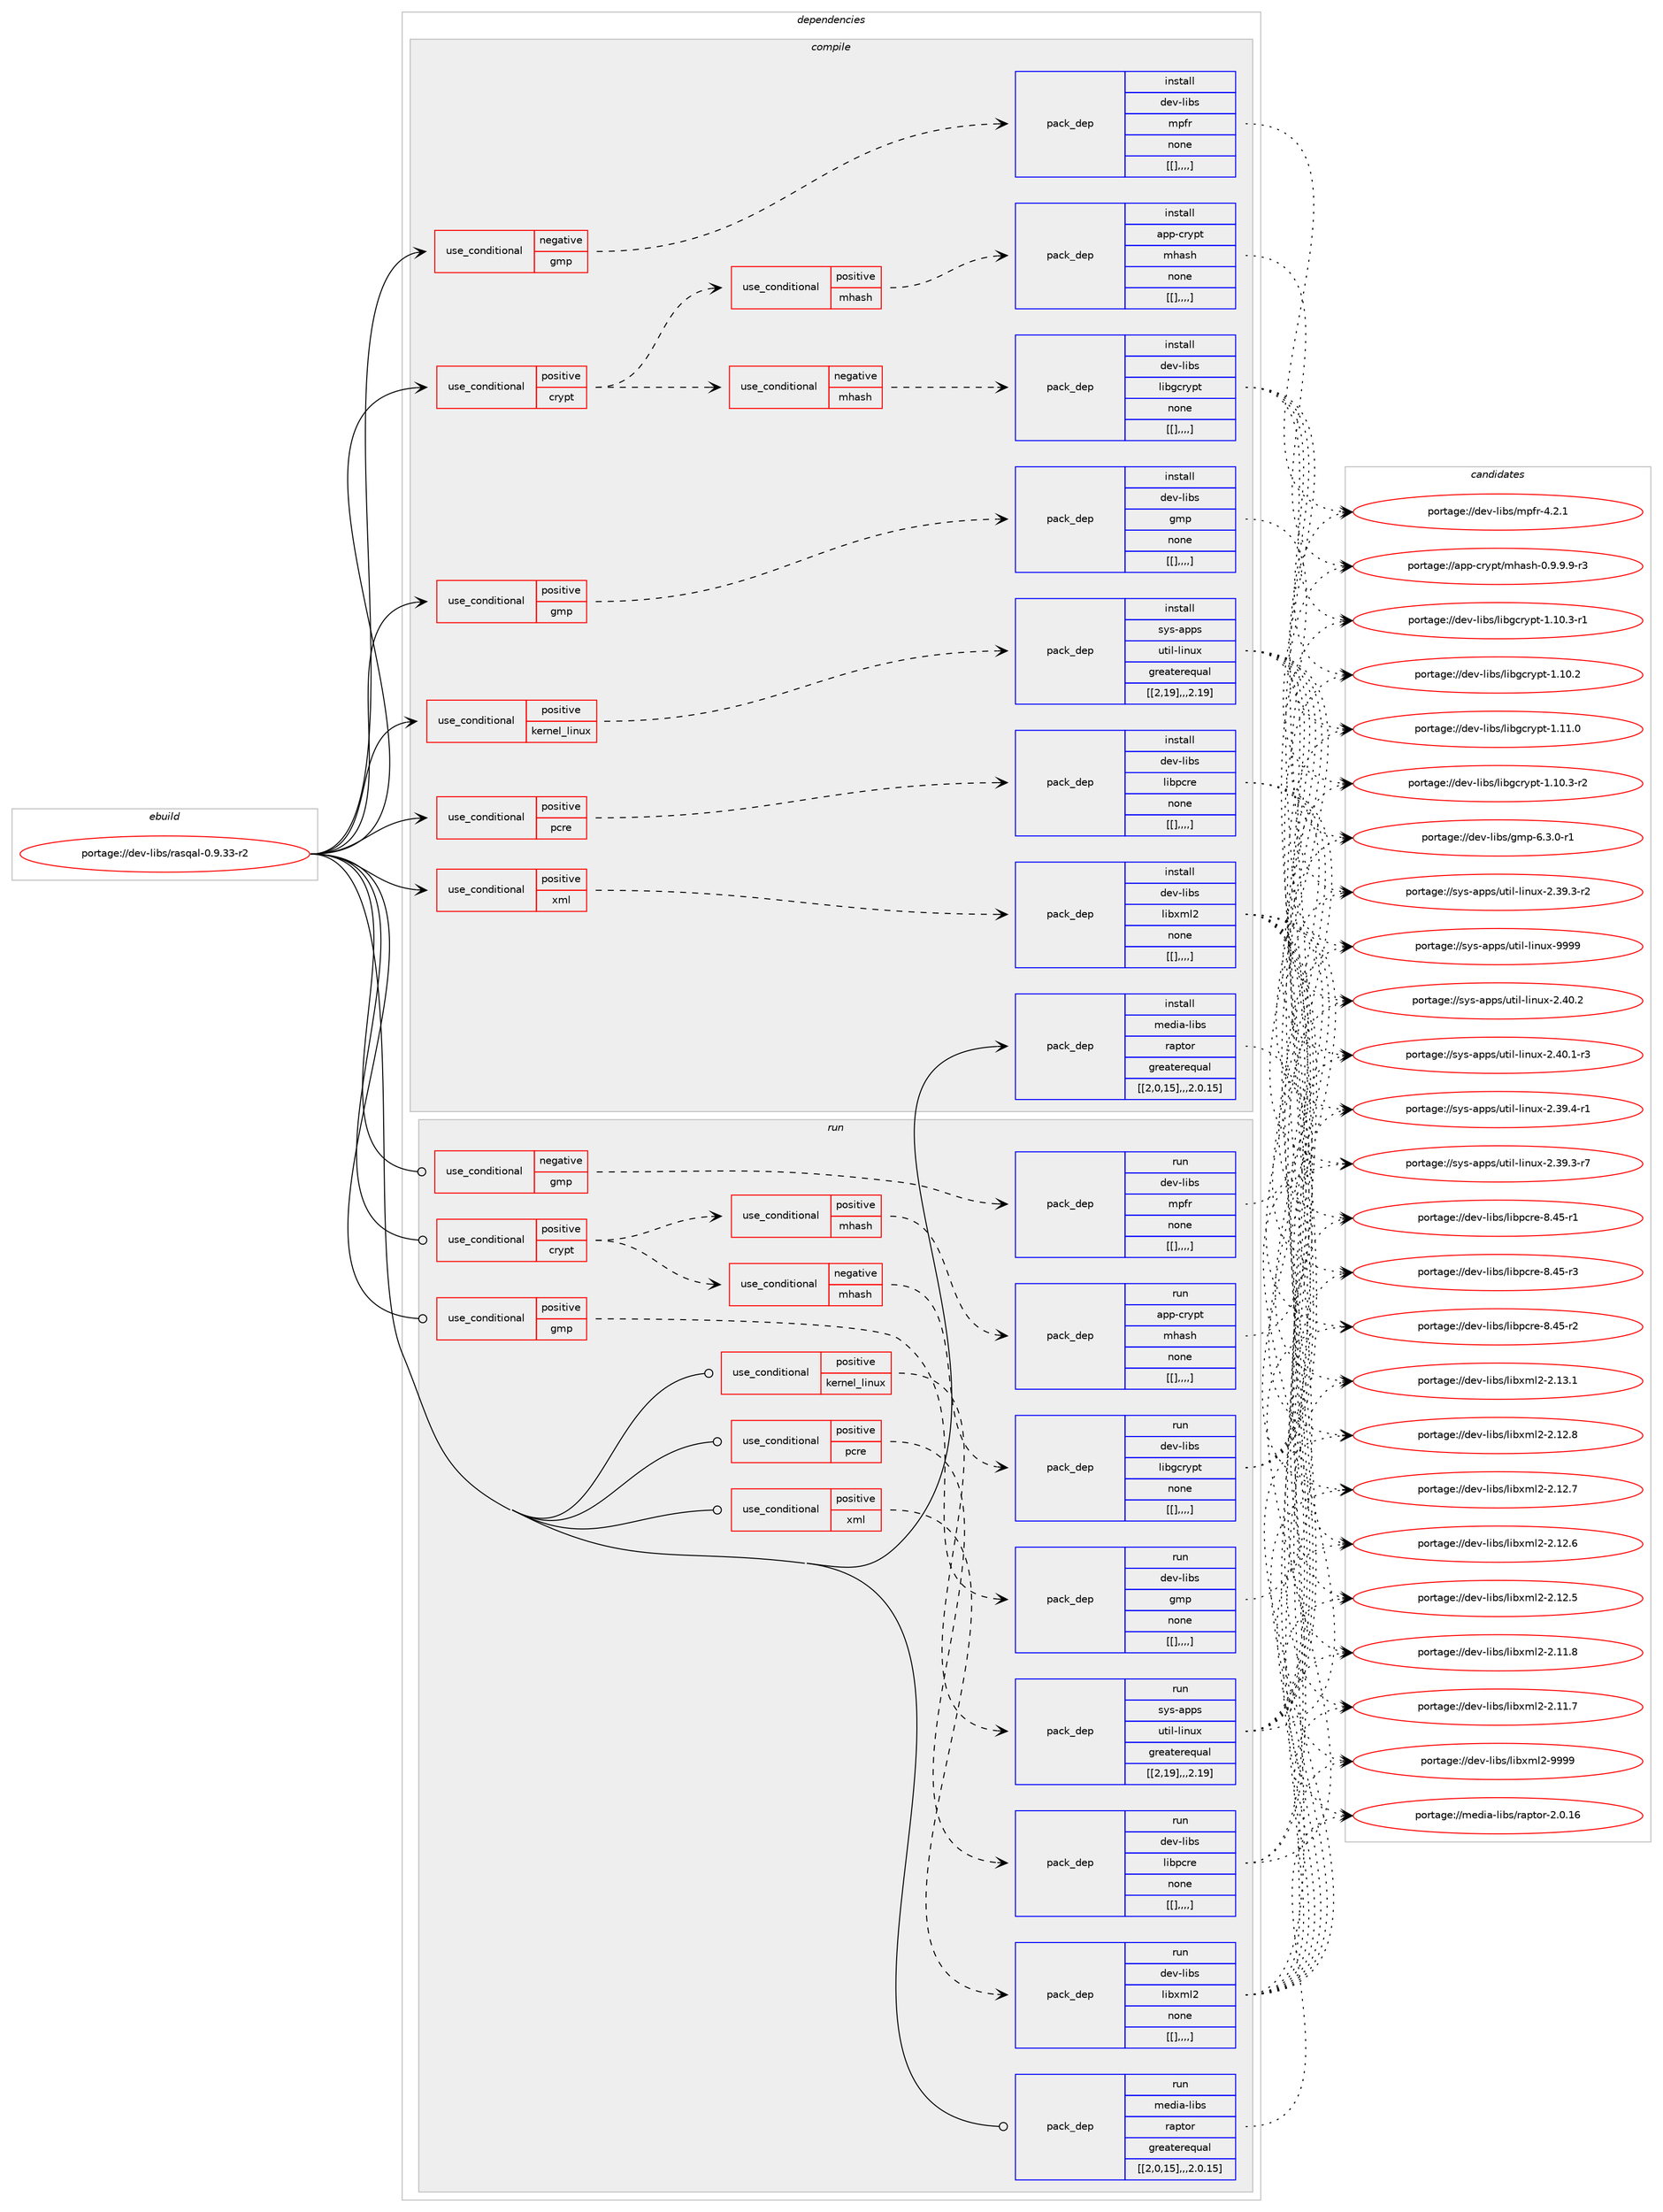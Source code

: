 digraph prolog {

# *************
# Graph options
# *************

newrank=true;
concentrate=true;
compound=true;
graph [rankdir=LR,fontname=Helvetica,fontsize=10,ranksep=1.5];#, ranksep=2.5, nodesep=0.2];
edge  [arrowhead=vee];
node  [fontname=Helvetica,fontsize=10];

# **********
# The ebuild
# **********

subgraph cluster_leftcol {
color=gray;
label=<<i>ebuild</i>>;
id [label="portage://dev-libs/rasqal-0.9.33-r2", color=red, width=4, href="../dev-libs/rasqal-0.9.33-r2.svg"];
}

# ****************
# The dependencies
# ****************

subgraph cluster_midcol {
color=gray;
label=<<i>dependencies</i>>;
subgraph cluster_compile {
fillcolor="#eeeeee";
style=filled;
label=<<i>compile</i>>;
subgraph cond28526 {
dependency114375 [label=<<TABLE BORDER="0" CELLBORDER="1" CELLSPACING="0" CELLPADDING="4"><TR><TD ROWSPAN="3" CELLPADDING="10">use_conditional</TD></TR><TR><TD>negative</TD></TR><TR><TD>gmp</TD></TR></TABLE>>, shape=none, color=red];
subgraph pack84681 {
dependency114376 [label=<<TABLE BORDER="0" CELLBORDER="1" CELLSPACING="0" CELLPADDING="4" WIDTH="220"><TR><TD ROWSPAN="6" CELLPADDING="30">pack_dep</TD></TR><TR><TD WIDTH="110">install</TD></TR><TR><TD>dev-libs</TD></TR><TR><TD>mpfr</TD></TR><TR><TD>none</TD></TR><TR><TD>[[],,,,]</TD></TR></TABLE>>, shape=none, color=blue];
}
dependency114375:e -> dependency114376:w [weight=20,style="dashed",arrowhead="vee"];
}
id:e -> dependency114375:w [weight=20,style="solid",arrowhead="vee"];
subgraph cond28527 {
dependency114377 [label=<<TABLE BORDER="0" CELLBORDER="1" CELLSPACING="0" CELLPADDING="4"><TR><TD ROWSPAN="3" CELLPADDING="10">use_conditional</TD></TR><TR><TD>positive</TD></TR><TR><TD>crypt</TD></TR></TABLE>>, shape=none, color=red];
subgraph cond28528 {
dependency114378 [label=<<TABLE BORDER="0" CELLBORDER="1" CELLSPACING="0" CELLPADDING="4"><TR><TD ROWSPAN="3" CELLPADDING="10">use_conditional</TD></TR><TR><TD>negative</TD></TR><TR><TD>mhash</TD></TR></TABLE>>, shape=none, color=red];
subgraph pack84682 {
dependency114379 [label=<<TABLE BORDER="0" CELLBORDER="1" CELLSPACING="0" CELLPADDING="4" WIDTH="220"><TR><TD ROWSPAN="6" CELLPADDING="30">pack_dep</TD></TR><TR><TD WIDTH="110">install</TD></TR><TR><TD>dev-libs</TD></TR><TR><TD>libgcrypt</TD></TR><TR><TD>none</TD></TR><TR><TD>[[],,,,]</TD></TR></TABLE>>, shape=none, color=blue];
}
dependency114378:e -> dependency114379:w [weight=20,style="dashed",arrowhead="vee"];
}
dependency114377:e -> dependency114378:w [weight=20,style="dashed",arrowhead="vee"];
subgraph cond28529 {
dependency114380 [label=<<TABLE BORDER="0" CELLBORDER="1" CELLSPACING="0" CELLPADDING="4"><TR><TD ROWSPAN="3" CELLPADDING="10">use_conditional</TD></TR><TR><TD>positive</TD></TR><TR><TD>mhash</TD></TR></TABLE>>, shape=none, color=red];
subgraph pack84683 {
dependency114381 [label=<<TABLE BORDER="0" CELLBORDER="1" CELLSPACING="0" CELLPADDING="4" WIDTH="220"><TR><TD ROWSPAN="6" CELLPADDING="30">pack_dep</TD></TR><TR><TD WIDTH="110">install</TD></TR><TR><TD>app-crypt</TD></TR><TR><TD>mhash</TD></TR><TR><TD>none</TD></TR><TR><TD>[[],,,,]</TD></TR></TABLE>>, shape=none, color=blue];
}
dependency114380:e -> dependency114381:w [weight=20,style="dashed",arrowhead="vee"];
}
dependency114377:e -> dependency114380:w [weight=20,style="dashed",arrowhead="vee"];
}
id:e -> dependency114377:w [weight=20,style="solid",arrowhead="vee"];
subgraph cond28530 {
dependency114382 [label=<<TABLE BORDER="0" CELLBORDER="1" CELLSPACING="0" CELLPADDING="4"><TR><TD ROWSPAN="3" CELLPADDING="10">use_conditional</TD></TR><TR><TD>positive</TD></TR><TR><TD>gmp</TD></TR></TABLE>>, shape=none, color=red];
subgraph pack84684 {
dependency114383 [label=<<TABLE BORDER="0" CELLBORDER="1" CELLSPACING="0" CELLPADDING="4" WIDTH="220"><TR><TD ROWSPAN="6" CELLPADDING="30">pack_dep</TD></TR><TR><TD WIDTH="110">install</TD></TR><TR><TD>dev-libs</TD></TR><TR><TD>gmp</TD></TR><TR><TD>none</TD></TR><TR><TD>[[],,,,]</TD></TR></TABLE>>, shape=none, color=blue];
}
dependency114382:e -> dependency114383:w [weight=20,style="dashed",arrowhead="vee"];
}
id:e -> dependency114382:w [weight=20,style="solid",arrowhead="vee"];
subgraph cond28531 {
dependency114384 [label=<<TABLE BORDER="0" CELLBORDER="1" CELLSPACING="0" CELLPADDING="4"><TR><TD ROWSPAN="3" CELLPADDING="10">use_conditional</TD></TR><TR><TD>positive</TD></TR><TR><TD>kernel_linux</TD></TR></TABLE>>, shape=none, color=red];
subgraph pack84685 {
dependency114385 [label=<<TABLE BORDER="0" CELLBORDER="1" CELLSPACING="0" CELLPADDING="4" WIDTH="220"><TR><TD ROWSPAN="6" CELLPADDING="30">pack_dep</TD></TR><TR><TD WIDTH="110">install</TD></TR><TR><TD>sys-apps</TD></TR><TR><TD>util-linux</TD></TR><TR><TD>greaterequal</TD></TR><TR><TD>[[2,19],,,2.19]</TD></TR></TABLE>>, shape=none, color=blue];
}
dependency114384:e -> dependency114385:w [weight=20,style="dashed",arrowhead="vee"];
}
id:e -> dependency114384:w [weight=20,style="solid",arrowhead="vee"];
subgraph cond28532 {
dependency114386 [label=<<TABLE BORDER="0" CELLBORDER="1" CELLSPACING="0" CELLPADDING="4"><TR><TD ROWSPAN="3" CELLPADDING="10">use_conditional</TD></TR><TR><TD>positive</TD></TR><TR><TD>pcre</TD></TR></TABLE>>, shape=none, color=red];
subgraph pack84686 {
dependency114387 [label=<<TABLE BORDER="0" CELLBORDER="1" CELLSPACING="0" CELLPADDING="4" WIDTH="220"><TR><TD ROWSPAN="6" CELLPADDING="30">pack_dep</TD></TR><TR><TD WIDTH="110">install</TD></TR><TR><TD>dev-libs</TD></TR><TR><TD>libpcre</TD></TR><TR><TD>none</TD></TR><TR><TD>[[],,,,]</TD></TR></TABLE>>, shape=none, color=blue];
}
dependency114386:e -> dependency114387:w [weight=20,style="dashed",arrowhead="vee"];
}
id:e -> dependency114386:w [weight=20,style="solid",arrowhead="vee"];
subgraph cond28533 {
dependency114388 [label=<<TABLE BORDER="0" CELLBORDER="1" CELLSPACING="0" CELLPADDING="4"><TR><TD ROWSPAN="3" CELLPADDING="10">use_conditional</TD></TR><TR><TD>positive</TD></TR><TR><TD>xml</TD></TR></TABLE>>, shape=none, color=red];
subgraph pack84687 {
dependency114389 [label=<<TABLE BORDER="0" CELLBORDER="1" CELLSPACING="0" CELLPADDING="4" WIDTH="220"><TR><TD ROWSPAN="6" CELLPADDING="30">pack_dep</TD></TR><TR><TD WIDTH="110">install</TD></TR><TR><TD>dev-libs</TD></TR><TR><TD>libxml2</TD></TR><TR><TD>none</TD></TR><TR><TD>[[],,,,]</TD></TR></TABLE>>, shape=none, color=blue];
}
dependency114388:e -> dependency114389:w [weight=20,style="dashed",arrowhead="vee"];
}
id:e -> dependency114388:w [weight=20,style="solid",arrowhead="vee"];
subgraph pack84688 {
dependency114390 [label=<<TABLE BORDER="0" CELLBORDER="1" CELLSPACING="0" CELLPADDING="4" WIDTH="220"><TR><TD ROWSPAN="6" CELLPADDING="30">pack_dep</TD></TR><TR><TD WIDTH="110">install</TD></TR><TR><TD>media-libs</TD></TR><TR><TD>raptor</TD></TR><TR><TD>greaterequal</TD></TR><TR><TD>[[2,0,15],,,2.0.15]</TD></TR></TABLE>>, shape=none, color=blue];
}
id:e -> dependency114390:w [weight=20,style="solid",arrowhead="vee"];
}
subgraph cluster_compileandrun {
fillcolor="#eeeeee";
style=filled;
label=<<i>compile and run</i>>;
}
subgraph cluster_run {
fillcolor="#eeeeee";
style=filled;
label=<<i>run</i>>;
subgraph cond28534 {
dependency114391 [label=<<TABLE BORDER="0" CELLBORDER="1" CELLSPACING="0" CELLPADDING="4"><TR><TD ROWSPAN="3" CELLPADDING="10">use_conditional</TD></TR><TR><TD>negative</TD></TR><TR><TD>gmp</TD></TR></TABLE>>, shape=none, color=red];
subgraph pack84689 {
dependency114392 [label=<<TABLE BORDER="0" CELLBORDER="1" CELLSPACING="0" CELLPADDING="4" WIDTH="220"><TR><TD ROWSPAN="6" CELLPADDING="30">pack_dep</TD></TR><TR><TD WIDTH="110">run</TD></TR><TR><TD>dev-libs</TD></TR><TR><TD>mpfr</TD></TR><TR><TD>none</TD></TR><TR><TD>[[],,,,]</TD></TR></TABLE>>, shape=none, color=blue];
}
dependency114391:e -> dependency114392:w [weight=20,style="dashed",arrowhead="vee"];
}
id:e -> dependency114391:w [weight=20,style="solid",arrowhead="odot"];
subgraph cond28535 {
dependency114393 [label=<<TABLE BORDER="0" CELLBORDER="1" CELLSPACING="0" CELLPADDING="4"><TR><TD ROWSPAN="3" CELLPADDING="10">use_conditional</TD></TR><TR><TD>positive</TD></TR><TR><TD>crypt</TD></TR></TABLE>>, shape=none, color=red];
subgraph cond28536 {
dependency114394 [label=<<TABLE BORDER="0" CELLBORDER="1" CELLSPACING="0" CELLPADDING="4"><TR><TD ROWSPAN="3" CELLPADDING="10">use_conditional</TD></TR><TR><TD>negative</TD></TR><TR><TD>mhash</TD></TR></TABLE>>, shape=none, color=red];
subgraph pack84690 {
dependency114395 [label=<<TABLE BORDER="0" CELLBORDER="1" CELLSPACING="0" CELLPADDING="4" WIDTH="220"><TR><TD ROWSPAN="6" CELLPADDING="30">pack_dep</TD></TR><TR><TD WIDTH="110">run</TD></TR><TR><TD>dev-libs</TD></TR><TR><TD>libgcrypt</TD></TR><TR><TD>none</TD></TR><TR><TD>[[],,,,]</TD></TR></TABLE>>, shape=none, color=blue];
}
dependency114394:e -> dependency114395:w [weight=20,style="dashed",arrowhead="vee"];
}
dependency114393:e -> dependency114394:w [weight=20,style="dashed",arrowhead="vee"];
subgraph cond28537 {
dependency114396 [label=<<TABLE BORDER="0" CELLBORDER="1" CELLSPACING="0" CELLPADDING="4"><TR><TD ROWSPAN="3" CELLPADDING="10">use_conditional</TD></TR><TR><TD>positive</TD></TR><TR><TD>mhash</TD></TR></TABLE>>, shape=none, color=red];
subgraph pack84691 {
dependency114397 [label=<<TABLE BORDER="0" CELLBORDER="1" CELLSPACING="0" CELLPADDING="4" WIDTH="220"><TR><TD ROWSPAN="6" CELLPADDING="30">pack_dep</TD></TR><TR><TD WIDTH="110">run</TD></TR><TR><TD>app-crypt</TD></TR><TR><TD>mhash</TD></TR><TR><TD>none</TD></TR><TR><TD>[[],,,,]</TD></TR></TABLE>>, shape=none, color=blue];
}
dependency114396:e -> dependency114397:w [weight=20,style="dashed",arrowhead="vee"];
}
dependency114393:e -> dependency114396:w [weight=20,style="dashed",arrowhead="vee"];
}
id:e -> dependency114393:w [weight=20,style="solid",arrowhead="odot"];
subgraph cond28538 {
dependency114398 [label=<<TABLE BORDER="0" CELLBORDER="1" CELLSPACING="0" CELLPADDING="4"><TR><TD ROWSPAN="3" CELLPADDING="10">use_conditional</TD></TR><TR><TD>positive</TD></TR><TR><TD>gmp</TD></TR></TABLE>>, shape=none, color=red];
subgraph pack84692 {
dependency114399 [label=<<TABLE BORDER="0" CELLBORDER="1" CELLSPACING="0" CELLPADDING="4" WIDTH="220"><TR><TD ROWSPAN="6" CELLPADDING="30">pack_dep</TD></TR><TR><TD WIDTH="110">run</TD></TR><TR><TD>dev-libs</TD></TR><TR><TD>gmp</TD></TR><TR><TD>none</TD></TR><TR><TD>[[],,,,]</TD></TR></TABLE>>, shape=none, color=blue];
}
dependency114398:e -> dependency114399:w [weight=20,style="dashed",arrowhead="vee"];
}
id:e -> dependency114398:w [weight=20,style="solid",arrowhead="odot"];
subgraph cond28539 {
dependency114400 [label=<<TABLE BORDER="0" CELLBORDER="1" CELLSPACING="0" CELLPADDING="4"><TR><TD ROWSPAN="3" CELLPADDING="10">use_conditional</TD></TR><TR><TD>positive</TD></TR><TR><TD>kernel_linux</TD></TR></TABLE>>, shape=none, color=red];
subgraph pack84693 {
dependency114401 [label=<<TABLE BORDER="0" CELLBORDER="1" CELLSPACING="0" CELLPADDING="4" WIDTH="220"><TR><TD ROWSPAN="6" CELLPADDING="30">pack_dep</TD></TR><TR><TD WIDTH="110">run</TD></TR><TR><TD>sys-apps</TD></TR><TR><TD>util-linux</TD></TR><TR><TD>greaterequal</TD></TR><TR><TD>[[2,19],,,2.19]</TD></TR></TABLE>>, shape=none, color=blue];
}
dependency114400:e -> dependency114401:w [weight=20,style="dashed",arrowhead="vee"];
}
id:e -> dependency114400:w [weight=20,style="solid",arrowhead="odot"];
subgraph cond28540 {
dependency114402 [label=<<TABLE BORDER="0" CELLBORDER="1" CELLSPACING="0" CELLPADDING="4"><TR><TD ROWSPAN="3" CELLPADDING="10">use_conditional</TD></TR><TR><TD>positive</TD></TR><TR><TD>pcre</TD></TR></TABLE>>, shape=none, color=red];
subgraph pack84694 {
dependency114403 [label=<<TABLE BORDER="0" CELLBORDER="1" CELLSPACING="0" CELLPADDING="4" WIDTH="220"><TR><TD ROWSPAN="6" CELLPADDING="30">pack_dep</TD></TR><TR><TD WIDTH="110">run</TD></TR><TR><TD>dev-libs</TD></TR><TR><TD>libpcre</TD></TR><TR><TD>none</TD></TR><TR><TD>[[],,,,]</TD></TR></TABLE>>, shape=none, color=blue];
}
dependency114402:e -> dependency114403:w [weight=20,style="dashed",arrowhead="vee"];
}
id:e -> dependency114402:w [weight=20,style="solid",arrowhead="odot"];
subgraph cond28541 {
dependency114404 [label=<<TABLE BORDER="0" CELLBORDER="1" CELLSPACING="0" CELLPADDING="4"><TR><TD ROWSPAN="3" CELLPADDING="10">use_conditional</TD></TR><TR><TD>positive</TD></TR><TR><TD>xml</TD></TR></TABLE>>, shape=none, color=red];
subgraph pack84695 {
dependency114405 [label=<<TABLE BORDER="0" CELLBORDER="1" CELLSPACING="0" CELLPADDING="4" WIDTH="220"><TR><TD ROWSPAN="6" CELLPADDING="30">pack_dep</TD></TR><TR><TD WIDTH="110">run</TD></TR><TR><TD>dev-libs</TD></TR><TR><TD>libxml2</TD></TR><TR><TD>none</TD></TR><TR><TD>[[],,,,]</TD></TR></TABLE>>, shape=none, color=blue];
}
dependency114404:e -> dependency114405:w [weight=20,style="dashed",arrowhead="vee"];
}
id:e -> dependency114404:w [weight=20,style="solid",arrowhead="odot"];
subgraph pack84696 {
dependency114406 [label=<<TABLE BORDER="0" CELLBORDER="1" CELLSPACING="0" CELLPADDING="4" WIDTH="220"><TR><TD ROWSPAN="6" CELLPADDING="30">pack_dep</TD></TR><TR><TD WIDTH="110">run</TD></TR><TR><TD>media-libs</TD></TR><TR><TD>raptor</TD></TR><TR><TD>greaterequal</TD></TR><TR><TD>[[2,0,15],,,2.0.15]</TD></TR></TABLE>>, shape=none, color=blue];
}
id:e -> dependency114406:w [weight=20,style="solid",arrowhead="odot"];
}
}

# **************
# The candidates
# **************

subgraph cluster_choices {
rank=same;
color=gray;
label=<<i>candidates</i>>;

subgraph choice84681 {
color=black;
nodesep=1;
choice100101118451081059811547109112102114455246504649 [label="portage://dev-libs/mpfr-4.2.1", color=red, width=4,href="../dev-libs/mpfr-4.2.1.svg"];
dependency114376:e -> choice100101118451081059811547109112102114455246504649:w [style=dotted,weight="100"];
}
subgraph choice84682 {
color=black;
nodesep=1;
choice100101118451081059811547108105981039911412111211645494649494648 [label="portage://dev-libs/libgcrypt-1.11.0", color=red, width=4,href="../dev-libs/libgcrypt-1.11.0.svg"];
choice1001011184510810598115471081059810399114121112116454946494846514511450 [label="portage://dev-libs/libgcrypt-1.10.3-r2", color=red, width=4,href="../dev-libs/libgcrypt-1.10.3-r2.svg"];
choice1001011184510810598115471081059810399114121112116454946494846514511449 [label="portage://dev-libs/libgcrypt-1.10.3-r1", color=red, width=4,href="../dev-libs/libgcrypt-1.10.3-r1.svg"];
choice100101118451081059811547108105981039911412111211645494649484650 [label="portage://dev-libs/libgcrypt-1.10.2", color=red, width=4,href="../dev-libs/libgcrypt-1.10.2.svg"];
dependency114379:e -> choice100101118451081059811547108105981039911412111211645494649494648:w [style=dotted,weight="100"];
dependency114379:e -> choice1001011184510810598115471081059810399114121112116454946494846514511450:w [style=dotted,weight="100"];
dependency114379:e -> choice1001011184510810598115471081059810399114121112116454946494846514511449:w [style=dotted,weight="100"];
dependency114379:e -> choice100101118451081059811547108105981039911412111211645494649484650:w [style=dotted,weight="100"];
}
subgraph choice84683 {
color=black;
nodesep=1;
choice971121124599114121112116471091049711510445484657465746574511451 [label="portage://app-crypt/mhash-0.9.9.9-r3", color=red, width=4,href="../app-crypt/mhash-0.9.9.9-r3.svg"];
dependency114381:e -> choice971121124599114121112116471091049711510445484657465746574511451:w [style=dotted,weight="100"];
}
subgraph choice84684 {
color=black;
nodesep=1;
choice1001011184510810598115471031091124554465146484511449 [label="portage://dev-libs/gmp-6.3.0-r1", color=red, width=4,href="../dev-libs/gmp-6.3.0-r1.svg"];
dependency114383:e -> choice1001011184510810598115471031091124554465146484511449:w [style=dotted,weight="100"];
}
subgraph choice84685 {
color=black;
nodesep=1;
choice115121115459711211211547117116105108451081051101171204557575757 [label="portage://sys-apps/util-linux-9999", color=red, width=4,href="../sys-apps/util-linux-9999.svg"];
choice1151211154597112112115471171161051084510810511011712045504652484650 [label="portage://sys-apps/util-linux-2.40.2", color=red, width=4,href="../sys-apps/util-linux-2.40.2.svg"];
choice11512111545971121121154711711610510845108105110117120455046524846494511451 [label="portage://sys-apps/util-linux-2.40.1-r3", color=red, width=4,href="../sys-apps/util-linux-2.40.1-r3.svg"];
choice11512111545971121121154711711610510845108105110117120455046515746524511449 [label="portage://sys-apps/util-linux-2.39.4-r1", color=red, width=4,href="../sys-apps/util-linux-2.39.4-r1.svg"];
choice11512111545971121121154711711610510845108105110117120455046515746514511455 [label="portage://sys-apps/util-linux-2.39.3-r7", color=red, width=4,href="../sys-apps/util-linux-2.39.3-r7.svg"];
choice11512111545971121121154711711610510845108105110117120455046515746514511450 [label="portage://sys-apps/util-linux-2.39.3-r2", color=red, width=4,href="../sys-apps/util-linux-2.39.3-r2.svg"];
dependency114385:e -> choice115121115459711211211547117116105108451081051101171204557575757:w [style=dotted,weight="100"];
dependency114385:e -> choice1151211154597112112115471171161051084510810511011712045504652484650:w [style=dotted,weight="100"];
dependency114385:e -> choice11512111545971121121154711711610510845108105110117120455046524846494511451:w [style=dotted,weight="100"];
dependency114385:e -> choice11512111545971121121154711711610510845108105110117120455046515746524511449:w [style=dotted,weight="100"];
dependency114385:e -> choice11512111545971121121154711711610510845108105110117120455046515746514511455:w [style=dotted,weight="100"];
dependency114385:e -> choice11512111545971121121154711711610510845108105110117120455046515746514511450:w [style=dotted,weight="100"];
}
subgraph choice84686 {
color=black;
nodesep=1;
choice100101118451081059811547108105981129911410145564652534511451 [label="portage://dev-libs/libpcre-8.45-r3", color=red, width=4,href="../dev-libs/libpcre-8.45-r3.svg"];
choice100101118451081059811547108105981129911410145564652534511450 [label="portage://dev-libs/libpcre-8.45-r2", color=red, width=4,href="../dev-libs/libpcre-8.45-r2.svg"];
choice100101118451081059811547108105981129911410145564652534511449 [label="portage://dev-libs/libpcre-8.45-r1", color=red, width=4,href="../dev-libs/libpcre-8.45-r1.svg"];
dependency114387:e -> choice100101118451081059811547108105981129911410145564652534511451:w [style=dotted,weight="100"];
dependency114387:e -> choice100101118451081059811547108105981129911410145564652534511450:w [style=dotted,weight="100"];
dependency114387:e -> choice100101118451081059811547108105981129911410145564652534511449:w [style=dotted,weight="100"];
}
subgraph choice84687 {
color=black;
nodesep=1;
choice10010111845108105981154710810598120109108504557575757 [label="portage://dev-libs/libxml2-9999", color=red, width=4,href="../dev-libs/libxml2-9999.svg"];
choice100101118451081059811547108105981201091085045504649514649 [label="portage://dev-libs/libxml2-2.13.1", color=red, width=4,href="../dev-libs/libxml2-2.13.1.svg"];
choice100101118451081059811547108105981201091085045504649504656 [label="portage://dev-libs/libxml2-2.12.8", color=red, width=4,href="../dev-libs/libxml2-2.12.8.svg"];
choice100101118451081059811547108105981201091085045504649504655 [label="portage://dev-libs/libxml2-2.12.7", color=red, width=4,href="../dev-libs/libxml2-2.12.7.svg"];
choice100101118451081059811547108105981201091085045504649504654 [label="portage://dev-libs/libxml2-2.12.6", color=red, width=4,href="../dev-libs/libxml2-2.12.6.svg"];
choice100101118451081059811547108105981201091085045504649504653 [label="portage://dev-libs/libxml2-2.12.5", color=red, width=4,href="../dev-libs/libxml2-2.12.5.svg"];
choice100101118451081059811547108105981201091085045504649494656 [label="portage://dev-libs/libxml2-2.11.8", color=red, width=4,href="../dev-libs/libxml2-2.11.8.svg"];
choice100101118451081059811547108105981201091085045504649494655 [label="portage://dev-libs/libxml2-2.11.7", color=red, width=4,href="../dev-libs/libxml2-2.11.7.svg"];
dependency114389:e -> choice10010111845108105981154710810598120109108504557575757:w [style=dotted,weight="100"];
dependency114389:e -> choice100101118451081059811547108105981201091085045504649514649:w [style=dotted,weight="100"];
dependency114389:e -> choice100101118451081059811547108105981201091085045504649504656:w [style=dotted,weight="100"];
dependency114389:e -> choice100101118451081059811547108105981201091085045504649504655:w [style=dotted,weight="100"];
dependency114389:e -> choice100101118451081059811547108105981201091085045504649504654:w [style=dotted,weight="100"];
dependency114389:e -> choice100101118451081059811547108105981201091085045504649504653:w [style=dotted,weight="100"];
dependency114389:e -> choice100101118451081059811547108105981201091085045504649494656:w [style=dotted,weight="100"];
dependency114389:e -> choice100101118451081059811547108105981201091085045504649494655:w [style=dotted,weight="100"];
}
subgraph choice84688 {
color=black;
nodesep=1;
choice109101100105974510810598115471149711211611111445504648464954 [label="portage://media-libs/raptor-2.0.16", color=red, width=4,href="../media-libs/raptor-2.0.16.svg"];
dependency114390:e -> choice109101100105974510810598115471149711211611111445504648464954:w [style=dotted,weight="100"];
}
subgraph choice84689 {
color=black;
nodesep=1;
choice100101118451081059811547109112102114455246504649 [label="portage://dev-libs/mpfr-4.2.1", color=red, width=4,href="../dev-libs/mpfr-4.2.1.svg"];
dependency114392:e -> choice100101118451081059811547109112102114455246504649:w [style=dotted,weight="100"];
}
subgraph choice84690 {
color=black;
nodesep=1;
choice100101118451081059811547108105981039911412111211645494649494648 [label="portage://dev-libs/libgcrypt-1.11.0", color=red, width=4,href="../dev-libs/libgcrypt-1.11.0.svg"];
choice1001011184510810598115471081059810399114121112116454946494846514511450 [label="portage://dev-libs/libgcrypt-1.10.3-r2", color=red, width=4,href="../dev-libs/libgcrypt-1.10.3-r2.svg"];
choice1001011184510810598115471081059810399114121112116454946494846514511449 [label="portage://dev-libs/libgcrypt-1.10.3-r1", color=red, width=4,href="../dev-libs/libgcrypt-1.10.3-r1.svg"];
choice100101118451081059811547108105981039911412111211645494649484650 [label="portage://dev-libs/libgcrypt-1.10.2", color=red, width=4,href="../dev-libs/libgcrypt-1.10.2.svg"];
dependency114395:e -> choice100101118451081059811547108105981039911412111211645494649494648:w [style=dotted,weight="100"];
dependency114395:e -> choice1001011184510810598115471081059810399114121112116454946494846514511450:w [style=dotted,weight="100"];
dependency114395:e -> choice1001011184510810598115471081059810399114121112116454946494846514511449:w [style=dotted,weight="100"];
dependency114395:e -> choice100101118451081059811547108105981039911412111211645494649484650:w [style=dotted,weight="100"];
}
subgraph choice84691 {
color=black;
nodesep=1;
choice971121124599114121112116471091049711510445484657465746574511451 [label="portage://app-crypt/mhash-0.9.9.9-r3", color=red, width=4,href="../app-crypt/mhash-0.9.9.9-r3.svg"];
dependency114397:e -> choice971121124599114121112116471091049711510445484657465746574511451:w [style=dotted,weight="100"];
}
subgraph choice84692 {
color=black;
nodesep=1;
choice1001011184510810598115471031091124554465146484511449 [label="portage://dev-libs/gmp-6.3.0-r1", color=red, width=4,href="../dev-libs/gmp-6.3.0-r1.svg"];
dependency114399:e -> choice1001011184510810598115471031091124554465146484511449:w [style=dotted,weight="100"];
}
subgraph choice84693 {
color=black;
nodesep=1;
choice115121115459711211211547117116105108451081051101171204557575757 [label="portage://sys-apps/util-linux-9999", color=red, width=4,href="../sys-apps/util-linux-9999.svg"];
choice1151211154597112112115471171161051084510810511011712045504652484650 [label="portage://sys-apps/util-linux-2.40.2", color=red, width=4,href="../sys-apps/util-linux-2.40.2.svg"];
choice11512111545971121121154711711610510845108105110117120455046524846494511451 [label="portage://sys-apps/util-linux-2.40.1-r3", color=red, width=4,href="../sys-apps/util-linux-2.40.1-r3.svg"];
choice11512111545971121121154711711610510845108105110117120455046515746524511449 [label="portage://sys-apps/util-linux-2.39.4-r1", color=red, width=4,href="../sys-apps/util-linux-2.39.4-r1.svg"];
choice11512111545971121121154711711610510845108105110117120455046515746514511455 [label="portage://sys-apps/util-linux-2.39.3-r7", color=red, width=4,href="../sys-apps/util-linux-2.39.3-r7.svg"];
choice11512111545971121121154711711610510845108105110117120455046515746514511450 [label="portage://sys-apps/util-linux-2.39.3-r2", color=red, width=4,href="../sys-apps/util-linux-2.39.3-r2.svg"];
dependency114401:e -> choice115121115459711211211547117116105108451081051101171204557575757:w [style=dotted,weight="100"];
dependency114401:e -> choice1151211154597112112115471171161051084510810511011712045504652484650:w [style=dotted,weight="100"];
dependency114401:e -> choice11512111545971121121154711711610510845108105110117120455046524846494511451:w [style=dotted,weight="100"];
dependency114401:e -> choice11512111545971121121154711711610510845108105110117120455046515746524511449:w [style=dotted,weight="100"];
dependency114401:e -> choice11512111545971121121154711711610510845108105110117120455046515746514511455:w [style=dotted,weight="100"];
dependency114401:e -> choice11512111545971121121154711711610510845108105110117120455046515746514511450:w [style=dotted,weight="100"];
}
subgraph choice84694 {
color=black;
nodesep=1;
choice100101118451081059811547108105981129911410145564652534511451 [label="portage://dev-libs/libpcre-8.45-r3", color=red, width=4,href="../dev-libs/libpcre-8.45-r3.svg"];
choice100101118451081059811547108105981129911410145564652534511450 [label="portage://dev-libs/libpcre-8.45-r2", color=red, width=4,href="../dev-libs/libpcre-8.45-r2.svg"];
choice100101118451081059811547108105981129911410145564652534511449 [label="portage://dev-libs/libpcre-8.45-r1", color=red, width=4,href="../dev-libs/libpcre-8.45-r1.svg"];
dependency114403:e -> choice100101118451081059811547108105981129911410145564652534511451:w [style=dotted,weight="100"];
dependency114403:e -> choice100101118451081059811547108105981129911410145564652534511450:w [style=dotted,weight="100"];
dependency114403:e -> choice100101118451081059811547108105981129911410145564652534511449:w [style=dotted,weight="100"];
}
subgraph choice84695 {
color=black;
nodesep=1;
choice10010111845108105981154710810598120109108504557575757 [label="portage://dev-libs/libxml2-9999", color=red, width=4,href="../dev-libs/libxml2-9999.svg"];
choice100101118451081059811547108105981201091085045504649514649 [label="portage://dev-libs/libxml2-2.13.1", color=red, width=4,href="../dev-libs/libxml2-2.13.1.svg"];
choice100101118451081059811547108105981201091085045504649504656 [label="portage://dev-libs/libxml2-2.12.8", color=red, width=4,href="../dev-libs/libxml2-2.12.8.svg"];
choice100101118451081059811547108105981201091085045504649504655 [label="portage://dev-libs/libxml2-2.12.7", color=red, width=4,href="../dev-libs/libxml2-2.12.7.svg"];
choice100101118451081059811547108105981201091085045504649504654 [label="portage://dev-libs/libxml2-2.12.6", color=red, width=4,href="../dev-libs/libxml2-2.12.6.svg"];
choice100101118451081059811547108105981201091085045504649504653 [label="portage://dev-libs/libxml2-2.12.5", color=red, width=4,href="../dev-libs/libxml2-2.12.5.svg"];
choice100101118451081059811547108105981201091085045504649494656 [label="portage://dev-libs/libxml2-2.11.8", color=red, width=4,href="../dev-libs/libxml2-2.11.8.svg"];
choice100101118451081059811547108105981201091085045504649494655 [label="portage://dev-libs/libxml2-2.11.7", color=red, width=4,href="../dev-libs/libxml2-2.11.7.svg"];
dependency114405:e -> choice10010111845108105981154710810598120109108504557575757:w [style=dotted,weight="100"];
dependency114405:e -> choice100101118451081059811547108105981201091085045504649514649:w [style=dotted,weight="100"];
dependency114405:e -> choice100101118451081059811547108105981201091085045504649504656:w [style=dotted,weight="100"];
dependency114405:e -> choice100101118451081059811547108105981201091085045504649504655:w [style=dotted,weight="100"];
dependency114405:e -> choice100101118451081059811547108105981201091085045504649504654:w [style=dotted,weight="100"];
dependency114405:e -> choice100101118451081059811547108105981201091085045504649504653:w [style=dotted,weight="100"];
dependency114405:e -> choice100101118451081059811547108105981201091085045504649494656:w [style=dotted,weight="100"];
dependency114405:e -> choice100101118451081059811547108105981201091085045504649494655:w [style=dotted,weight="100"];
}
subgraph choice84696 {
color=black;
nodesep=1;
choice109101100105974510810598115471149711211611111445504648464954 [label="portage://media-libs/raptor-2.0.16", color=red, width=4,href="../media-libs/raptor-2.0.16.svg"];
dependency114406:e -> choice109101100105974510810598115471149711211611111445504648464954:w [style=dotted,weight="100"];
}
}

}

